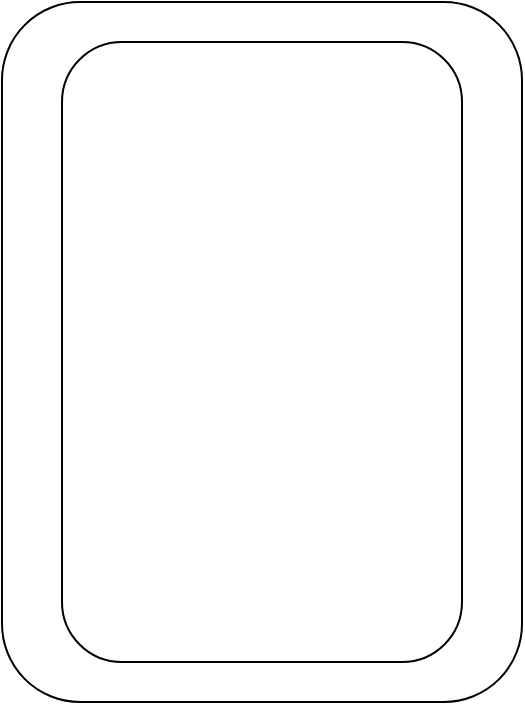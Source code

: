 <mxfile version="14.7.0" type="google" pages="2"><diagram id="KPyRydp338tELi4ar6J6" name="Page-1"><mxGraphModel dx="782" dy="468" grid="1" gridSize="10" guides="1" tooltips="1" connect="1" arrows="1" fold="1" page="1" pageScale="1" pageWidth="850" pageHeight="1100" math="0" shadow="0"><root><mxCell id="0"/><mxCell id="1" parent="0"/><mxCell id="3_it7-zqe2YlUyeF8FOz-1" value="" style="rounded=1;whiteSpace=wrap;html=1;" parent="1" vertex="1"><mxGeometry x="110" y="90" width="260" height="350" as="geometry"/></mxCell><mxCell id="3_it7-zqe2YlUyeF8FOz-2" value="" style="rounded=1;whiteSpace=wrap;html=1;" parent="1" vertex="1"><mxGeometry x="140" y="110" width="200" height="310" as="geometry"/></mxCell></root></mxGraphModel></diagram><diagram id="l_OZ2IWFtxqqQrHCu9i3" name="Page-2"><mxGraphModel dx="782" dy="468" grid="1" gridSize="10" guides="1" tooltips="1" connect="1" arrows="1" fold="1" page="1" pageScale="1" pageWidth="850" pageHeight="1100" math="0" shadow="0"><root><mxCell id="c5ODo4KWMb8laAyLOUPy-0"/><mxCell id="c5ODo4KWMb8laAyLOUPy-1" parent="c5ODo4KWMb8laAyLOUPy-0"/><mxCell id="c5ODo4KWMb8laAyLOUPy-2" value="store" style="rounded=1;whiteSpace=wrap;html=1;" vertex="1" parent="c5ODo4KWMb8laAyLOUPy-1"><mxGeometry x="250" y="90" width="120" height="60" as="geometry"/></mxCell><mxCell id="c5ODo4KWMb8laAyLOUPy-3" value="component" style="rounded=1;whiteSpace=wrap;html=1;" vertex="1" parent="c5ODo4KWMb8laAyLOUPy-1"><mxGeometry x="500" y="160" width="120" height="60" as="geometry"/></mxCell><mxCell id="c5ODo4KWMb8laAyLOUPy-4" value="actions" style="rounded=1;whiteSpace=wrap;html=1;" vertex="1" parent="c5ODo4KWMb8laAyLOUPy-1"><mxGeometry x="340" y="300" width="120" height="60" as="geometry"/></mxCell><mxCell id="c5ODo4KWMb8laAyLOUPy-5" value="reducers" style="rounded=1;whiteSpace=wrap;html=1;" vertex="1" parent="c5ODo4KWMb8laAyLOUPy-1"><mxGeometry x="10" y="160" width="120" height="60" as="geometry"/></mxCell><mxCell id="c5ODo4KWMb8laAyLOUPy-6" value="thunk" style="rounded=1;whiteSpace=wrap;html=1;" vertex="1" parent="c5ODo4KWMb8laAyLOUPy-1"><mxGeometry x="30" y="300" width="120" height="60" as="geometry"/></mxCell><mxCell id="c5ODo4KWMb8laAyLOUPy-7" value="will get the content access via props { auth, profiles, etc}" style="text;html=1;strokeColor=none;fillColor=none;align=center;verticalAlign=middle;whiteSpace=wrap;rounded=0;" vertex="1" parent="c5ODo4KWMb8laAyLOUPy-1"><mxGeometry x="410" y="120" width="140" height="20" as="geometry"/></mxCell></root></mxGraphModel></diagram></mxfile>